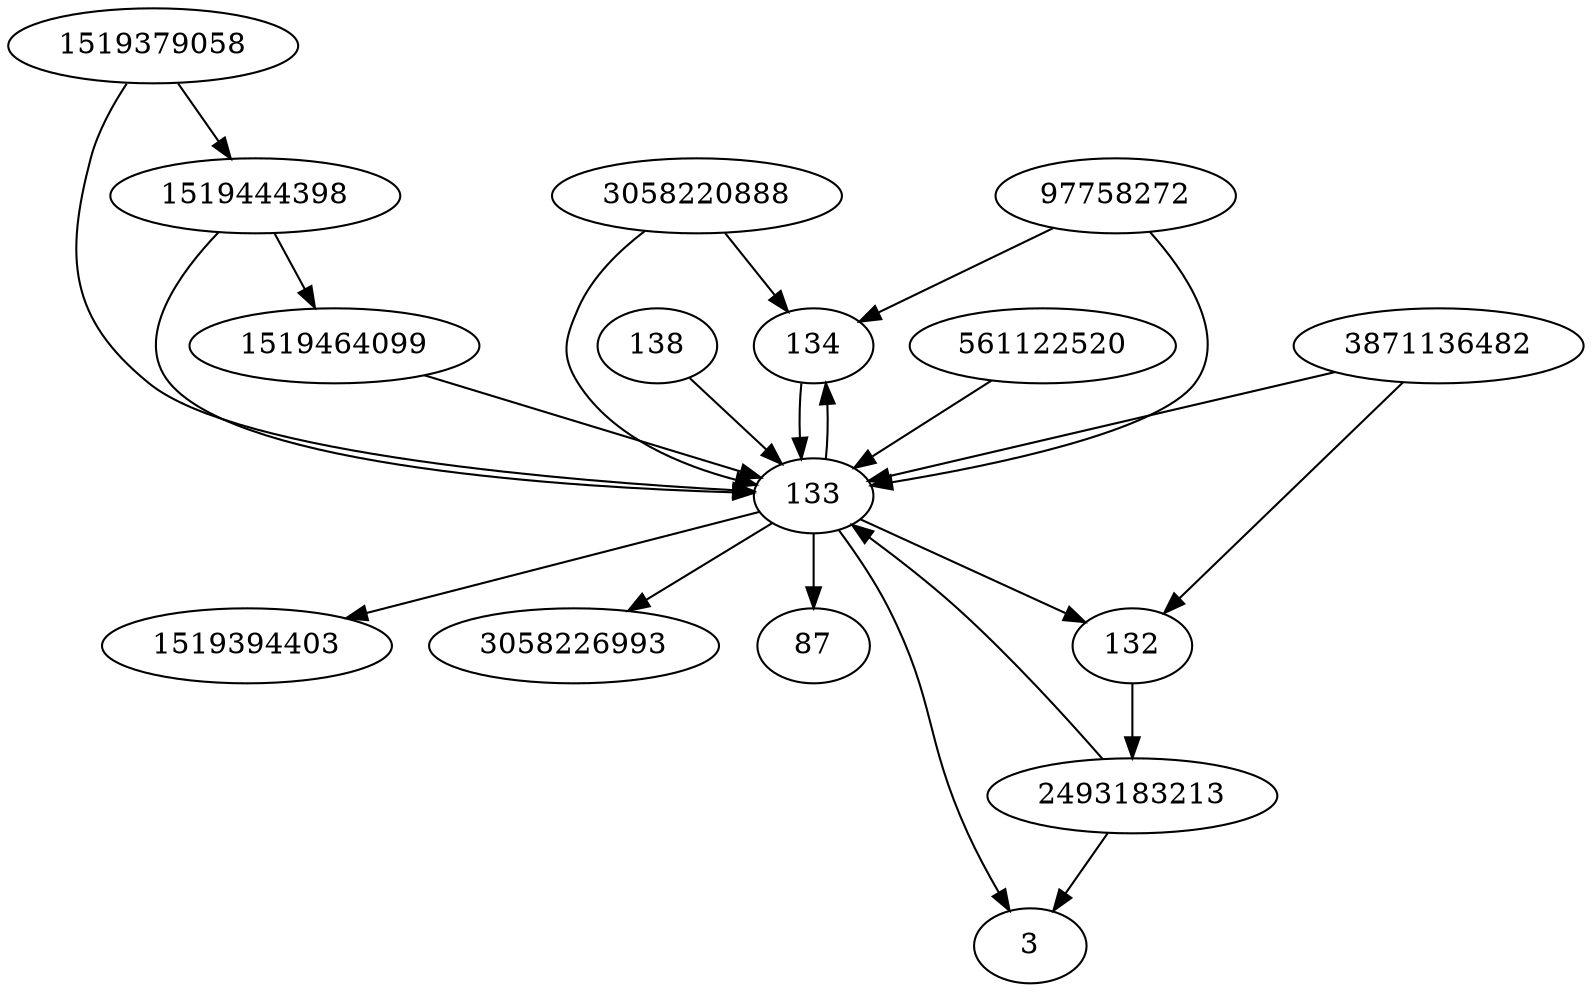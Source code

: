 strict digraph  {
97758272;
3871136482;
3;
1519464099;
1519394403;
134;
132;
133;
138;
2493183213;
1519444398;
3058226993;
1519379058;
87;
3058220888;
561122520;
97758272 -> 133;
97758272 -> 134;
3871136482 -> 132;
3871136482 -> 133;
1519464099 -> 133;
134 -> 133;
132 -> 2493183213;
133 -> 3058226993;
133 -> 3;
133 -> 87;
133 -> 134;
133 -> 1519394403;
133 -> 132;
138 -> 133;
2493183213 -> 3;
2493183213 -> 133;
1519444398 -> 133;
1519444398 -> 1519464099;
1519379058 -> 133;
1519379058 -> 1519444398;
3058220888 -> 133;
3058220888 -> 134;
561122520 -> 133;
}
